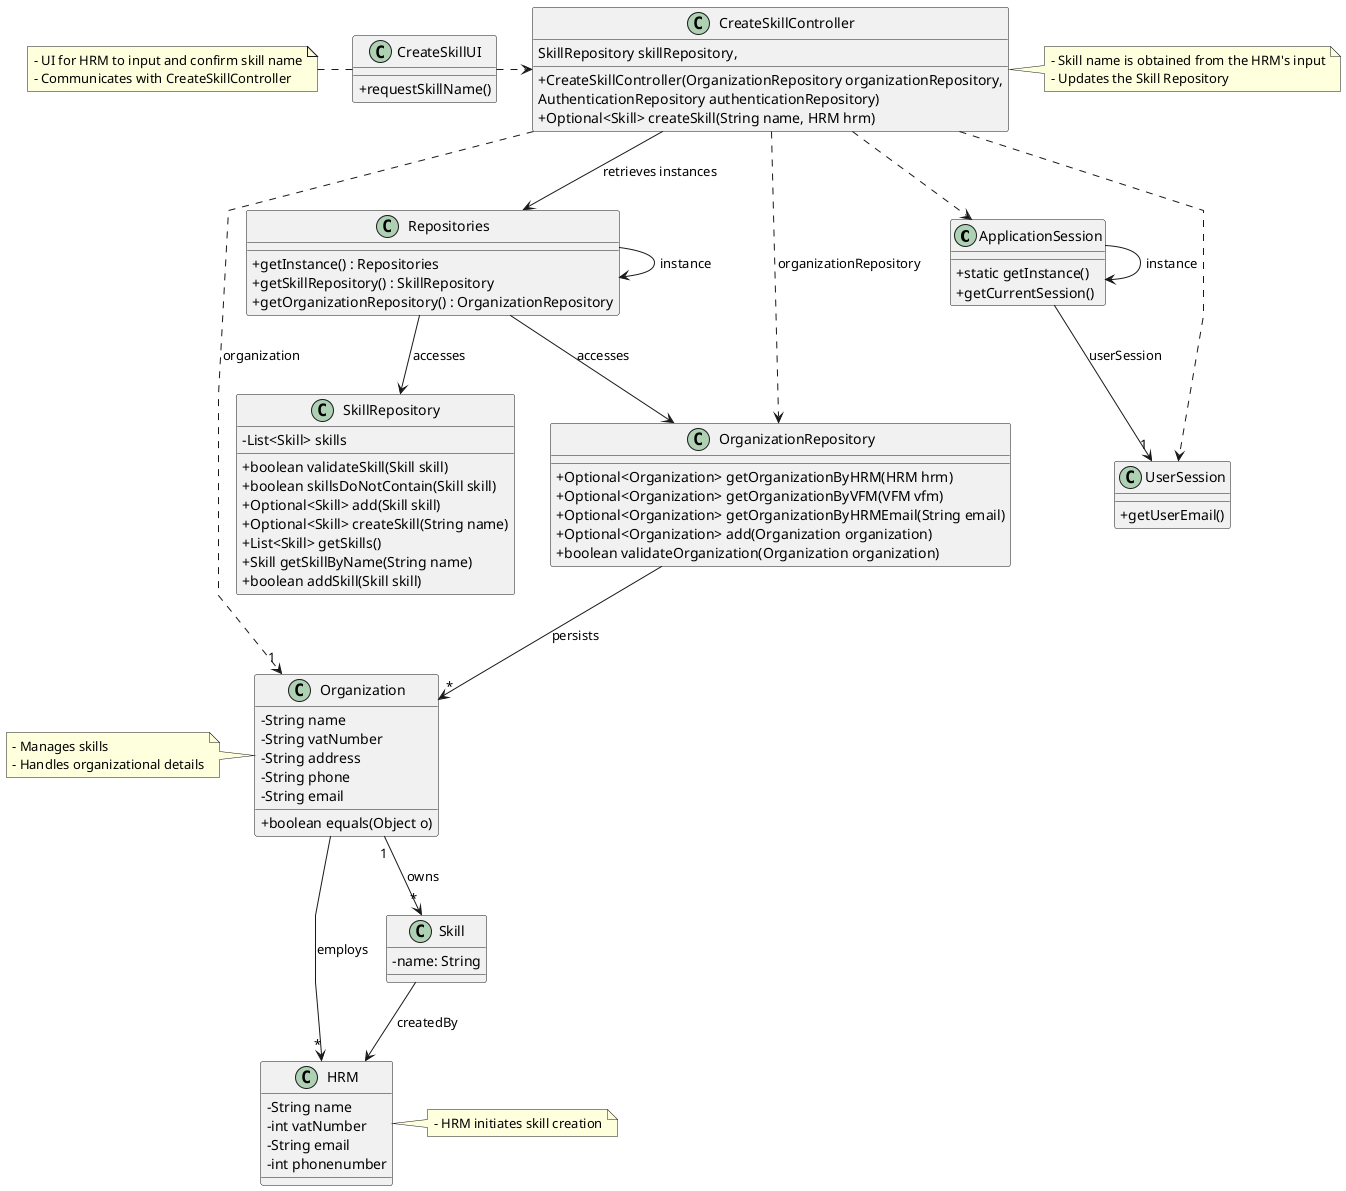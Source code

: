 @startuml
'skinparam monochrome true
skinparam packageStyle rectangle
skinparam shadowing false
skinparam linetype polyline
'skinparam linetype orto

skinparam classAttributeIconSize 0

'left to right direction

class ApplicationSession
{
    + static getInstance()
    + getCurrentSession()
}

class UserSession
{
    + getUserEmail()
}

class Skill {
    - name: String
}

class SkillRepository {
  - List<Skill> skills
  + boolean validateSkill(Skill skill)
  + boolean skillsDoNotContain(Skill skill)
  + Optional<Skill> add(Skill skill)
  + Optional<Skill> createSkill(String name)
  + List<Skill> getSkills()
  + Skill getSkillByName(String name)
  + boolean addSkill(Skill skill)
}

class Organization {
  - String name
  - String vatNumber
  - String address
  - String phone
  - String email
  + boolean equals(Object o)
}

class OrganizationRepository {
  + Optional<Organization> getOrganizationByHRM(HRM hrm)
  + Optional<Organization> getOrganizationByVFM(VFM vfm)
  + Optional<Organization> getOrganizationByHRMEmail(String email)
  + Optional<Organization> add(Organization organization)
  + boolean validateOrganization(Organization organization)
}

class Repositories {
  + getInstance() : Repositories
  + getSkillRepository() : SkillRepository
  + getOrganizationRepository() : OrganizationRepository
}

class CreateSkillController {
  + CreateSkillController(OrganizationRepository organizationRepository,
                                   SkillRepository skillRepository,
                                   AuthenticationRepository authenticationRepository)
  + Optional<Skill> createSkill(String name, HRM hrm)
}

class CreateSkillUI {
  + requestSkillName()
}

class HRM {
   - String name
   - int vatNumber
   - String email
   - int phonenumber
}

note right of CreateSkillController
  - Skill name is obtained from the HRM's input
  - Updates the Skill Repository
end note

note right of HRM
  - HRM initiates skill creation
end note

note left of CreateSkillUI
  - UI for HRM to input and confirm skill name
  - Communicates with CreateSkillController
end note

note left of Organization
  - Manages skills
  - Handles organizational details
end note

Repositories -> Repositories : instance
ApplicationSession -> ApplicationSession : instance

CreateSkillUI .> CreateSkillController

CreateSkillController -down-> Repositories : retrieves instances

Repositories -down-> SkillRepository : accesses
Repositories -down-> OrganizationRepository : accesses

CreateSkillController ..> OrganizationRepository : organizationRepository

OrganizationRepository --> "*" Organization : persists
ApplicationSession --> "1" UserSession : userSession

CreateSkillController ..> "1" Organization : organization
CreateSkillController ..> ApplicationSession
CreateSkillController ..> UserSession
Organization "1" --> "*" Skill : owns
Skill --> HRM : createdBy

Organization --> "*" HRM : employs

@enduml